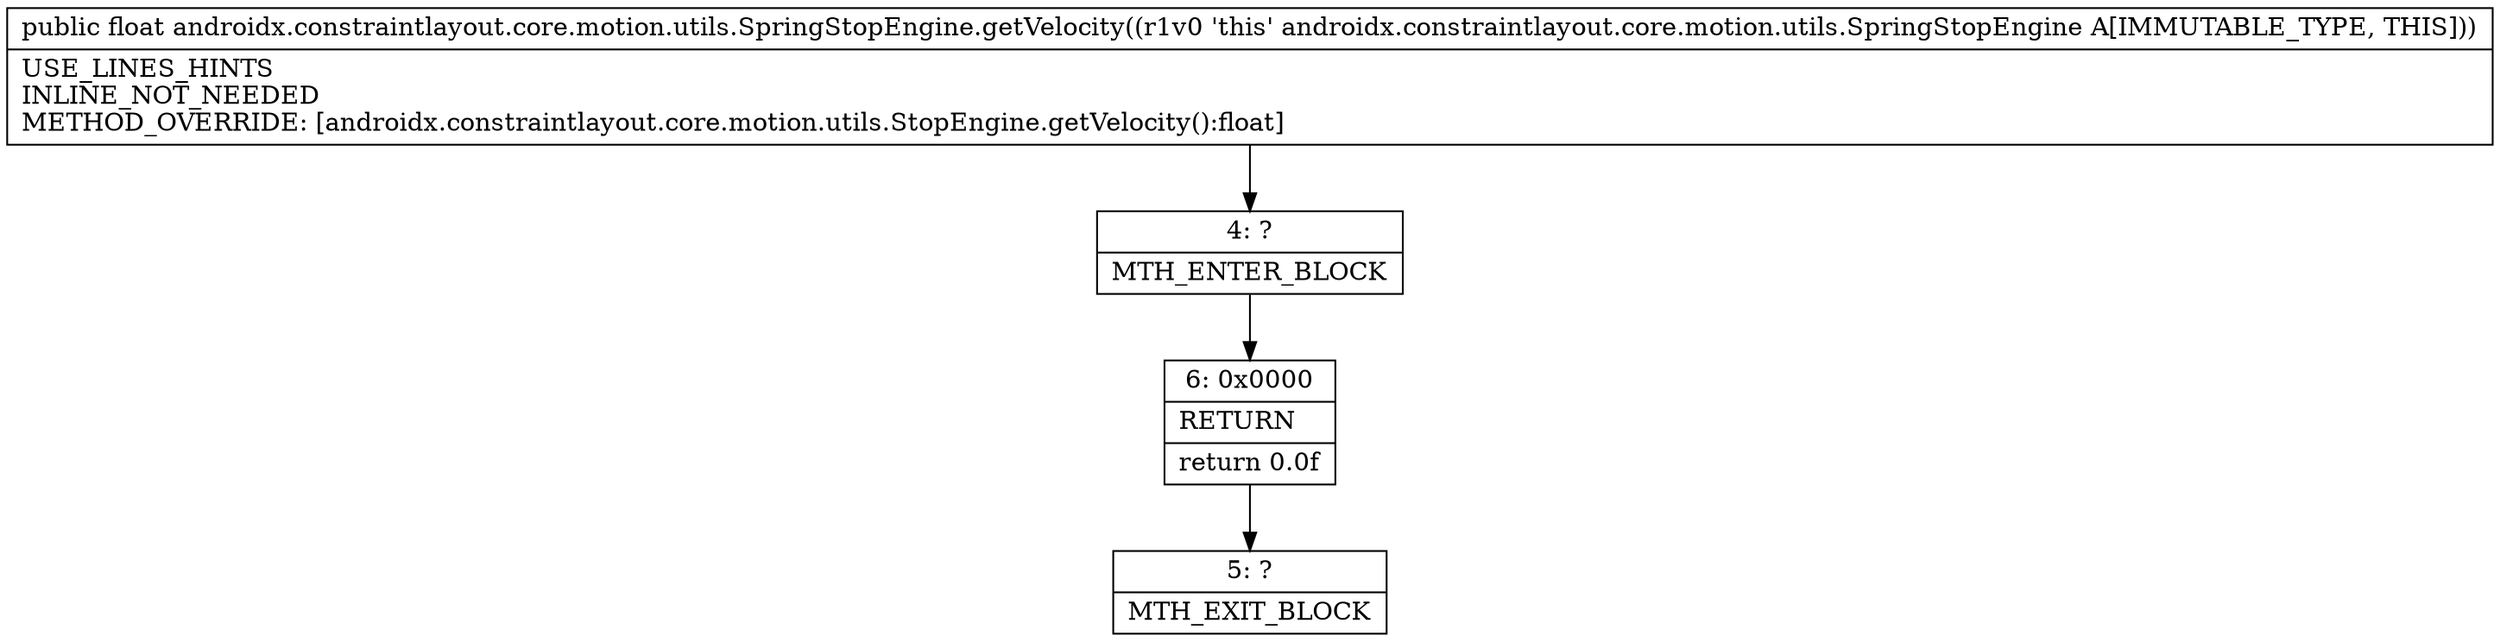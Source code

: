 digraph "CFG forandroidx.constraintlayout.core.motion.utils.SpringStopEngine.getVelocity()F" {
Node_4 [shape=record,label="{4\:\ ?|MTH_ENTER_BLOCK\l}"];
Node_6 [shape=record,label="{6\:\ 0x0000|RETURN\l|return 0.0f\l}"];
Node_5 [shape=record,label="{5\:\ ?|MTH_EXIT_BLOCK\l}"];
MethodNode[shape=record,label="{public float androidx.constraintlayout.core.motion.utils.SpringStopEngine.getVelocity((r1v0 'this' androidx.constraintlayout.core.motion.utils.SpringStopEngine A[IMMUTABLE_TYPE, THIS]))  | USE_LINES_HINTS\lINLINE_NOT_NEEDED\lMETHOD_OVERRIDE: [androidx.constraintlayout.core.motion.utils.StopEngine.getVelocity():float]\l}"];
MethodNode -> Node_4;Node_4 -> Node_6;
Node_6 -> Node_5;
}

